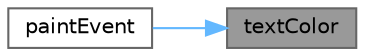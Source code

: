 digraph "textColor"
{
 // LATEX_PDF_SIZE
  bgcolor="transparent";
  edge [fontname=Helvetica,fontsize=10,labelfontname=Helvetica,labelfontsize=10];
  node [fontname=Helvetica,fontsize=10,shape=box,height=0.2,width=0.4];
  rankdir="RL";
  Node1 [id="Node000001",label="textColor",height=0.2,width=0.4,color="gray40", fillcolor="grey60", style="filled", fontcolor="black",tooltip="获取文本颜色"];
  Node1 -> Node2 [id="edge1_Node000001_Node000002",dir="back",color="steelblue1",style="solid",tooltip=" "];
  Node2 [id="Node000002",label="paintEvent",height=0.2,width=0.4,color="grey40", fillcolor="white", style="filled",URL="$class_qt_material_snackbar.html#a22aafd70af538e89f7310d494a7f2b15",tooltip="绘制事件"];
}
